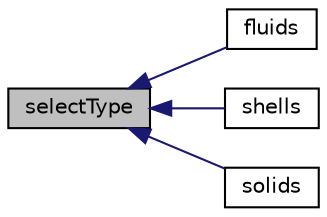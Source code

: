 digraph "selectType"
{
  bgcolor="transparent";
  edge [fontname="Helvetica",fontsize="10",labelfontname="Helvetica",labelfontsize="10"];
  node [fontname="Helvetica",fontsize="10",shape=record];
  rankdir="LR";
  Node1 [label="selectType",height=0.2,width=0.4,color="black", fillcolor="grey75", style="filled", fontcolor="black"];
  Node1 -> Node2 [dir="back",color="midnightblue",fontsize="10",style="solid",fontname="Helvetica"];
  Node2 [label="fluids",height=0.2,width=0.4,color="black",URL="$a00235.html#ab31cc1c31abb20fbda14c10fa9c49618",tooltip="Return a Map of (id => name) for fluids. "];
  Node1 -> Node3 [dir="back",color="midnightblue",fontsize="10",style="solid",fontname="Helvetica"];
  Node3 [label="shells",height=0.2,width=0.4,color="black",URL="$a00235.html#a4d487622594009039817791f4166eb5b",tooltip="Return a Map of (id => name) for shells. "];
  Node1 -> Node4 [dir="back",color="midnightblue",fontsize="10",style="solid",fontname="Helvetica"];
  Node4 [label="solids",height=0.2,width=0.4,color="black",URL="$a00235.html#ac0aac915fc7752543ff06b3a60bd0129",tooltip="Return a Map of (id => name) for solids. "];
}
